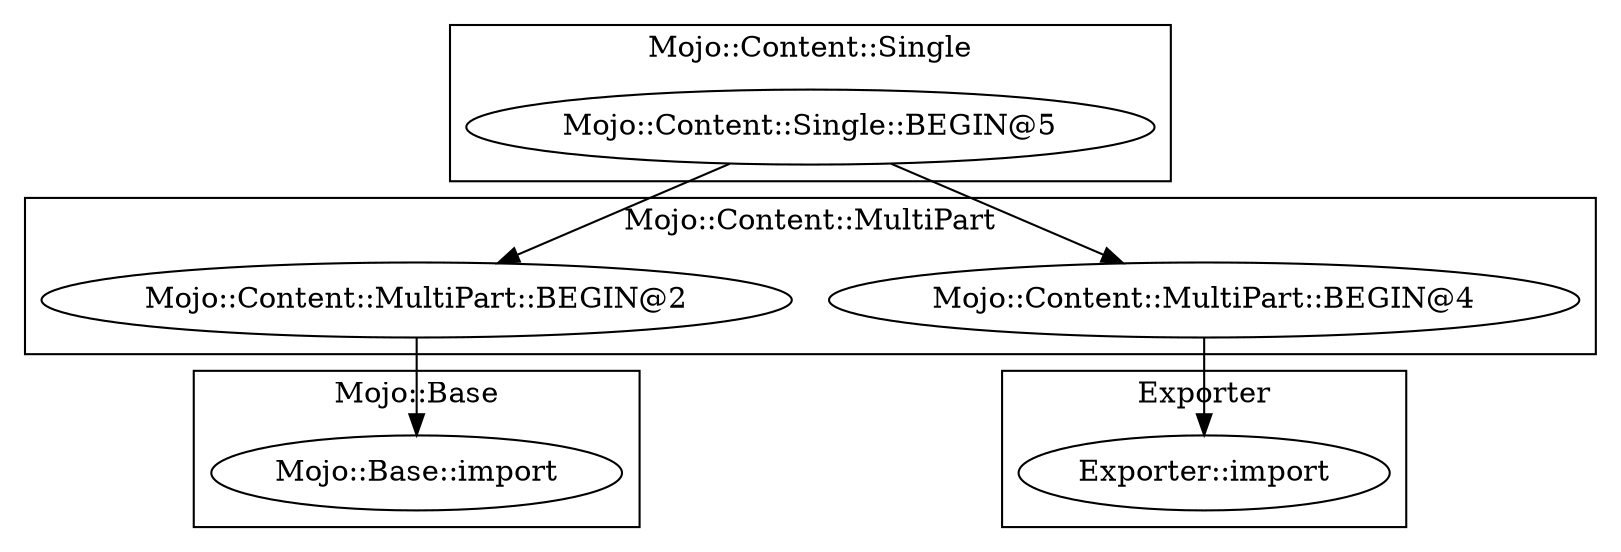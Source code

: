 digraph {
graph [overlap=false]
subgraph cluster_Mojo_Content_MultiPart {
	label="Mojo::Content::MultiPart";
	"Mojo::Content::MultiPart::BEGIN@2";
	"Mojo::Content::MultiPart::BEGIN@4";
}
subgraph cluster_Mojo_Content_Single {
	label="Mojo::Content::Single";
	"Mojo::Content::Single::BEGIN@5";
}
subgraph cluster_Exporter {
	label="Exporter";
	"Exporter::import";
}
subgraph cluster_Mojo_Base {
	label="Mojo::Base";
	"Mojo::Base::import";
}
"Mojo::Content::MultiPart::BEGIN@4" -> "Exporter::import";
"Mojo::Content::MultiPart::BEGIN@2" -> "Mojo::Base::import";
"Mojo::Content::Single::BEGIN@5" -> "Mojo::Content::MultiPart::BEGIN@2";
"Mojo::Content::Single::BEGIN@5" -> "Mojo::Content::MultiPart::BEGIN@4";
}
